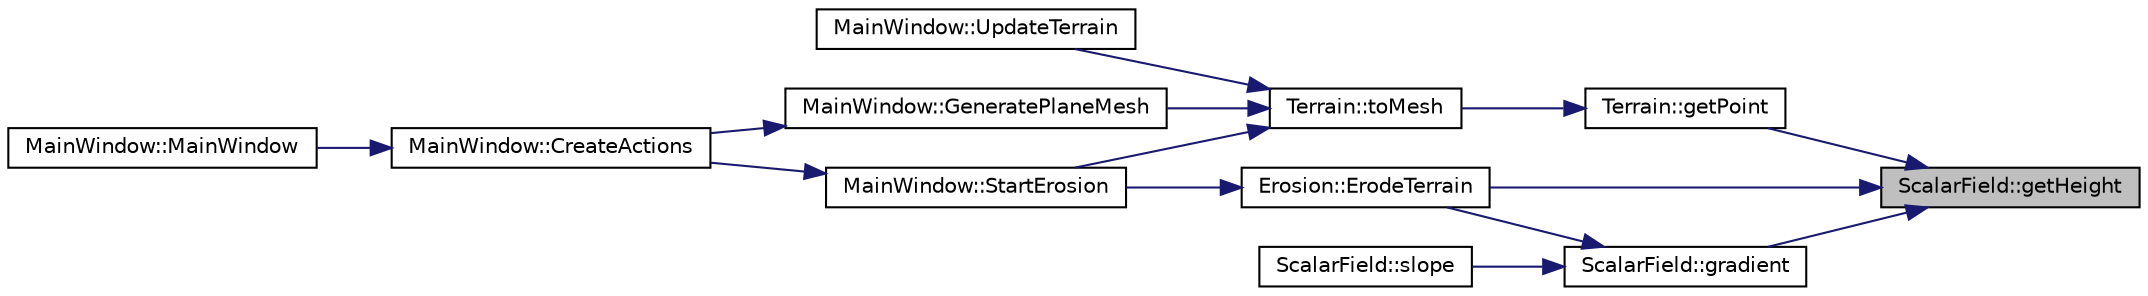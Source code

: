 digraph "ScalarField::getHeight"
{
 // LATEX_PDF_SIZE
  edge [fontname="Helvetica",fontsize="10",labelfontname="Helvetica",labelfontsize="10"];
  node [fontname="Helvetica",fontsize="10",shape=record];
  rankdir="RL";
  Node1 [label="ScalarField::getHeight",height=0.2,width=0.4,color="black", fillcolor="grey75", style="filled", fontcolor="black",tooltip=" "];
  Node1 -> Node2 [dir="back",color="midnightblue",fontsize="10",style="solid",fontname="Helvetica"];
  Node2 [label="Erosion::ErodeTerrain",height=0.2,width=0.4,color="black", fillcolor="white", style="filled",URL="$class_erosion.html#ae3bcb322d3217b7f4ae6443556f2ab6c",tooltip="this is the Erosion class definition, it basically applies the erosion parameters on the terrain"];
  Node2 -> Node3 [dir="back",color="midnightblue",fontsize="10",style="solid",fontname="Helvetica"];
  Node3 [label="MainWindow::StartErosion",height=0.2,width=0.4,color="black", fillcolor="white", style="filled",URL="$class_main_window.html#a493ef90e80c07d6b8c86580de3bfd77f",tooltip=" "];
  Node3 -> Node4 [dir="back",color="midnightblue",fontsize="10",style="solid",fontname="Helvetica"];
  Node4 [label="MainWindow::CreateActions",height=0.2,width=0.4,color="black", fillcolor="white", style="filled",URL="$class_main_window.html#ac196f381c4aad2f18848f1cf490eba35",tooltip=" "];
  Node4 -> Node5 [dir="back",color="midnightblue",fontsize="10",style="solid",fontname="Helvetica"];
  Node5 [label="MainWindow::MainWindow",height=0.2,width=0.4,color="black", fillcolor="white", style="filled",URL="$class_main_window.html#a34c4b4207b46d11a4100c9b19f0e81bb",tooltip=" "];
  Node1 -> Node6 [dir="back",color="midnightblue",fontsize="10",style="solid",fontname="Helvetica"];
  Node6 [label="Terrain::getPoint",height=0.2,width=0.4,color="black", fillcolor="white", style="filled",URL="$class_terrain.html#ae3342d7ca241f0476f23c0d836f99211",tooltip=" "];
  Node6 -> Node7 [dir="back",color="midnightblue",fontsize="10",style="solid",fontname="Helvetica"];
  Node7 [label="Terrain::toMesh",height=0.2,width=0.4,color="black", fillcolor="white", style="filled",URL="$class_terrain.html#ae2c8483d3142a7cad048760653bdb3f6",tooltip=" "];
  Node7 -> Node8 [dir="back",color="midnightblue",fontsize="10",style="solid",fontname="Helvetica"];
  Node8 [label="MainWindow::GeneratePlaneMesh",height=0.2,width=0.4,color="black", fillcolor="white", style="filled",URL="$class_main_window.html#a1f1013567a6b45b341c6d5ba7de80b93",tooltip=" "];
  Node8 -> Node4 [dir="back",color="midnightblue",fontsize="10",style="solid",fontname="Helvetica"];
  Node7 -> Node3 [dir="back",color="midnightblue",fontsize="10",style="solid",fontname="Helvetica"];
  Node7 -> Node9 [dir="back",color="midnightblue",fontsize="10",style="solid",fontname="Helvetica"];
  Node9 [label="MainWindow::UpdateTerrain",height=0.2,width=0.4,color="black", fillcolor="white", style="filled",URL="$class_main_window.html#aaf3c26504b4693f207b73eda482ada34",tooltip=" "];
  Node1 -> Node10 [dir="back",color="midnightblue",fontsize="10",style="solid",fontname="Helvetica"];
  Node10 [label="ScalarField::gradient",height=0.2,width=0.4,color="black", fillcolor="white", style="filled",URL="$class_scalar_field.html#a914988961f121085b0f5b3b6011da5c1",tooltip=" "];
  Node10 -> Node2 [dir="back",color="midnightblue",fontsize="10",style="solid",fontname="Helvetica"];
  Node10 -> Node11 [dir="back",color="midnightblue",fontsize="10",style="solid",fontname="Helvetica"];
  Node11 [label="ScalarField::slope",height=0.2,width=0.4,color="black", fillcolor="white", style="filled",URL="$class_scalar_field.html#a613544e334d737e998cb4322cf1ff701",tooltip=" "];
}
